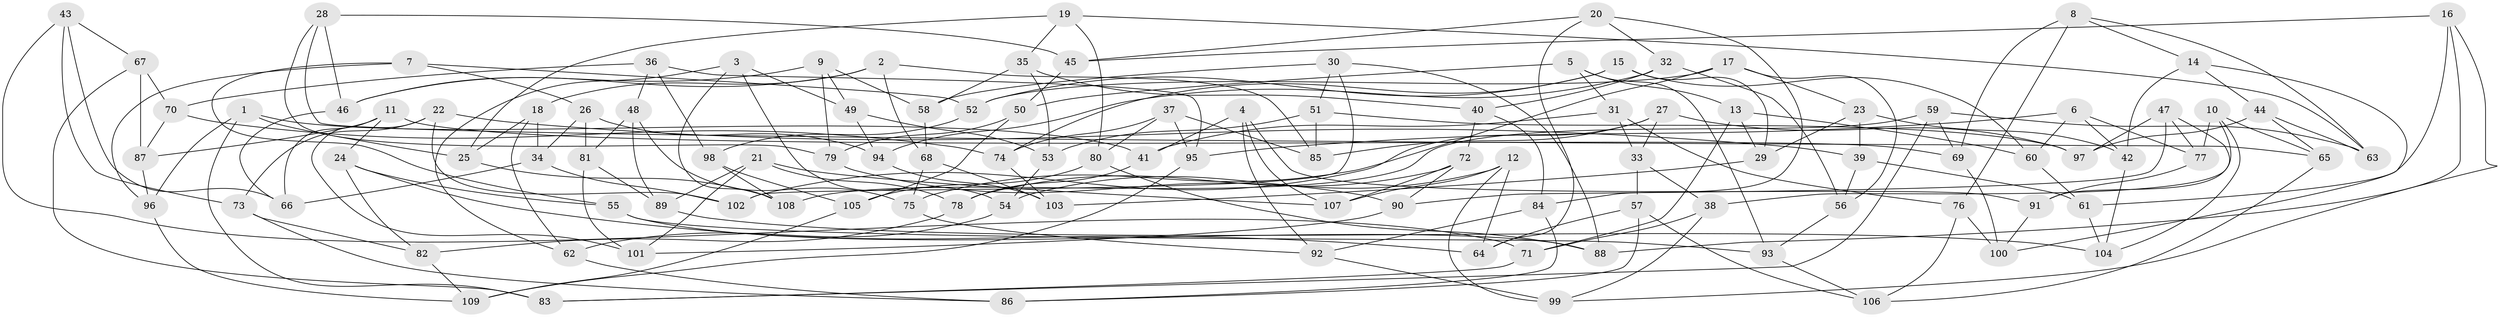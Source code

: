 // Generated by graph-tools (version 1.1) at 2025/37/03/09/25 02:37:53]
// undirected, 109 vertices, 218 edges
graph export_dot {
graph [start="1"]
  node [color=gray90,style=filled];
  1;
  2;
  3;
  4;
  5;
  6;
  7;
  8;
  9;
  10;
  11;
  12;
  13;
  14;
  15;
  16;
  17;
  18;
  19;
  20;
  21;
  22;
  23;
  24;
  25;
  26;
  27;
  28;
  29;
  30;
  31;
  32;
  33;
  34;
  35;
  36;
  37;
  38;
  39;
  40;
  41;
  42;
  43;
  44;
  45;
  46;
  47;
  48;
  49;
  50;
  51;
  52;
  53;
  54;
  55;
  56;
  57;
  58;
  59;
  60;
  61;
  62;
  63;
  64;
  65;
  66;
  67;
  68;
  69;
  70;
  71;
  72;
  73;
  74;
  75;
  76;
  77;
  78;
  79;
  80;
  81;
  82;
  83;
  84;
  85;
  86;
  87;
  88;
  89;
  90;
  91;
  92;
  93;
  94;
  95;
  96;
  97;
  98;
  99;
  100;
  101;
  102;
  103;
  104;
  105;
  106;
  107;
  108;
  109;
  1 -- 25;
  1 -- 96;
  1 -- 83;
  1 -- 41;
  2 -- 18;
  2 -- 68;
  2 -- 85;
  2 -- 46;
  3 -- 108;
  3 -- 62;
  3 -- 49;
  3 -- 54;
  4 -- 91;
  4 -- 92;
  4 -- 107;
  4 -- 41;
  5 -- 31;
  5 -- 50;
  5 -- 13;
  5 -- 93;
  6 -- 77;
  6 -- 42;
  6 -- 95;
  6 -- 60;
  7 -- 26;
  7 -- 55;
  7 -- 96;
  7 -- 52;
  8 -- 76;
  8 -- 14;
  8 -- 69;
  8 -- 63;
  9 -- 58;
  9 -- 46;
  9 -- 49;
  9 -- 79;
  10 -- 104;
  10 -- 77;
  10 -- 38;
  10 -- 65;
  11 -- 66;
  11 -- 69;
  11 -- 87;
  11 -- 24;
  12 -- 107;
  12 -- 99;
  12 -- 64;
  12 -- 54;
  13 -- 29;
  13 -- 71;
  13 -- 60;
  14 -- 100;
  14 -- 42;
  14 -- 44;
  15 -- 52;
  15 -- 29;
  15 -- 74;
  15 -- 60;
  16 -- 99;
  16 -- 61;
  16 -- 45;
  16 -- 88;
  17 -- 23;
  17 -- 75;
  17 -- 52;
  17 -- 56;
  18 -- 34;
  18 -- 62;
  18 -- 25;
  19 -- 80;
  19 -- 63;
  19 -- 35;
  19 -- 25;
  20 -- 84;
  20 -- 32;
  20 -- 64;
  20 -- 45;
  21 -- 107;
  21 -- 89;
  21 -- 78;
  21 -- 101;
  22 -- 101;
  22 -- 73;
  22 -- 39;
  22 -- 102;
  23 -- 39;
  23 -- 29;
  23 -- 42;
  24 -- 64;
  24 -- 55;
  24 -- 82;
  25 -- 108;
  26 -- 34;
  26 -- 94;
  26 -- 81;
  27 -- 97;
  27 -- 33;
  27 -- 102;
  27 -- 85;
  28 -- 79;
  28 -- 65;
  28 -- 45;
  28 -- 46;
  29 -- 103;
  30 -- 51;
  30 -- 58;
  30 -- 88;
  30 -- 102;
  31 -- 76;
  31 -- 41;
  31 -- 33;
  32 -- 56;
  32 -- 40;
  32 -- 94;
  33 -- 38;
  33 -- 57;
  34 -- 102;
  34 -- 66;
  35 -- 58;
  35 -- 53;
  35 -- 40;
  36 -- 48;
  36 -- 70;
  36 -- 98;
  36 -- 95;
  37 -- 95;
  37 -- 80;
  37 -- 85;
  37 -- 74;
  38 -- 99;
  38 -- 71;
  39 -- 56;
  39 -- 61;
  40 -- 84;
  40 -- 72;
  41 -- 78;
  42 -- 104;
  43 -- 66;
  43 -- 73;
  43 -- 67;
  43 -- 71;
  44 -- 97;
  44 -- 63;
  44 -- 65;
  45 -- 50;
  46 -- 66;
  47 -- 77;
  47 -- 90;
  47 -- 91;
  47 -- 97;
  48 -- 75;
  48 -- 81;
  48 -- 89;
  49 -- 53;
  49 -- 94;
  50 -- 79;
  50 -- 105;
  51 -- 85;
  51 -- 97;
  51 -- 53;
  52 -- 98;
  53 -- 54;
  54 -- 62;
  55 -- 93;
  55 -- 88;
  56 -- 93;
  57 -- 64;
  57 -- 86;
  57 -- 106;
  58 -- 68;
  59 -- 69;
  59 -- 83;
  59 -- 108;
  59 -- 63;
  60 -- 61;
  61 -- 104;
  62 -- 86;
  65 -- 106;
  67 -- 70;
  67 -- 83;
  67 -- 87;
  68 -- 75;
  68 -- 103;
  69 -- 100;
  70 -- 87;
  70 -- 74;
  71 -- 83;
  72 -- 90;
  72 -- 78;
  72 -- 107;
  73 -- 82;
  73 -- 86;
  74 -- 103;
  75 -- 92;
  76 -- 100;
  76 -- 106;
  77 -- 91;
  78 -- 82;
  79 -- 90;
  80 -- 88;
  80 -- 105;
  81 -- 101;
  81 -- 89;
  82 -- 109;
  84 -- 92;
  84 -- 86;
  87 -- 96;
  89 -- 104;
  90 -- 101;
  91 -- 100;
  92 -- 99;
  93 -- 106;
  94 -- 103;
  95 -- 109;
  96 -- 109;
  98 -- 108;
  98 -- 105;
  105 -- 109;
}
